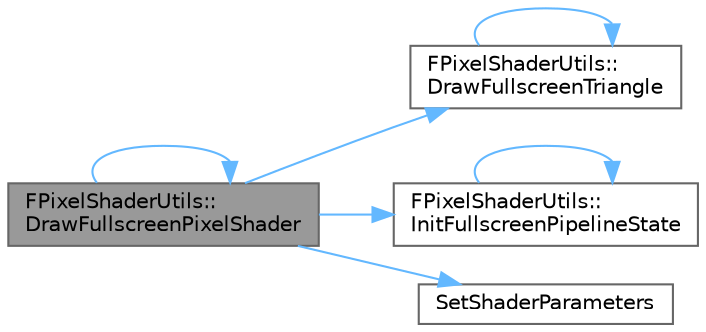 digraph "FPixelShaderUtils::DrawFullscreenPixelShader"
{
 // INTERACTIVE_SVG=YES
 // LATEX_PDF_SIZE
  bgcolor="transparent";
  edge [fontname=Helvetica,fontsize=10,labelfontname=Helvetica,labelfontsize=10];
  node [fontname=Helvetica,fontsize=10,shape=box,height=0.2,width=0.4];
  rankdir="LR";
  Node1 [id="Node000001",label="FPixelShaderUtils::\lDrawFullscreenPixelShader",height=0.2,width=0.4,color="gray40", fillcolor="grey60", style="filled", fontcolor="black",tooltip="Dispatch a full screen pixel shader to rhi command list with its parameters."];
  Node1 -> Node1 [id="edge1_Node000001_Node000001",color="steelblue1",style="solid",tooltip=" "];
  Node1 -> Node2 [id="edge2_Node000001_Node000002",color="steelblue1",style="solid",tooltip=" "];
  Node2 [id="Node000002",label="FPixelShaderUtils::\lDrawFullscreenTriangle",height=0.2,width=0.4,color="grey40", fillcolor="white", style="filled",URL="$df/dc9/structFPixelShaderUtils.html#aa7453fbf43f7c07c11f872106a145088",tooltip="Draw a single triangle on the entire viewport."];
  Node2 -> Node2 [id="edge3_Node000002_Node000002",color="steelblue1",style="solid",tooltip=" "];
  Node1 -> Node3 [id="edge4_Node000001_Node000003",color="steelblue1",style="solid",tooltip=" "];
  Node3 [id="Node000003",label="FPixelShaderUtils::\lInitFullscreenPipelineState",height=0.2,width=0.4,color="grey40", fillcolor="white", style="filled",URL="$df/dc9/structFPixelShaderUtils.html#a9ccd0f299fee410e7b6b381127381581",tooltip="Initialize a pipeline state object initializer with almost all the basics required to do a full viewp..."];
  Node3 -> Node3 [id="edge5_Node000003_Node000003",color="steelblue1",style="solid",tooltip=" "];
  Node1 -> Node4 [id="edge6_Node000001_Node000004",color="steelblue1",style="solid",tooltip=" "];
  Node4 [id="Node000004",label="SetShaderParameters",height=0.2,width=0.4,color="grey40", fillcolor="white", style="filled",URL="$dc/d10/ShaderParameterStruct_8h.html#a6d0f1aee553d43d6ecbce3f539d044b6",tooltip=" "];
}
